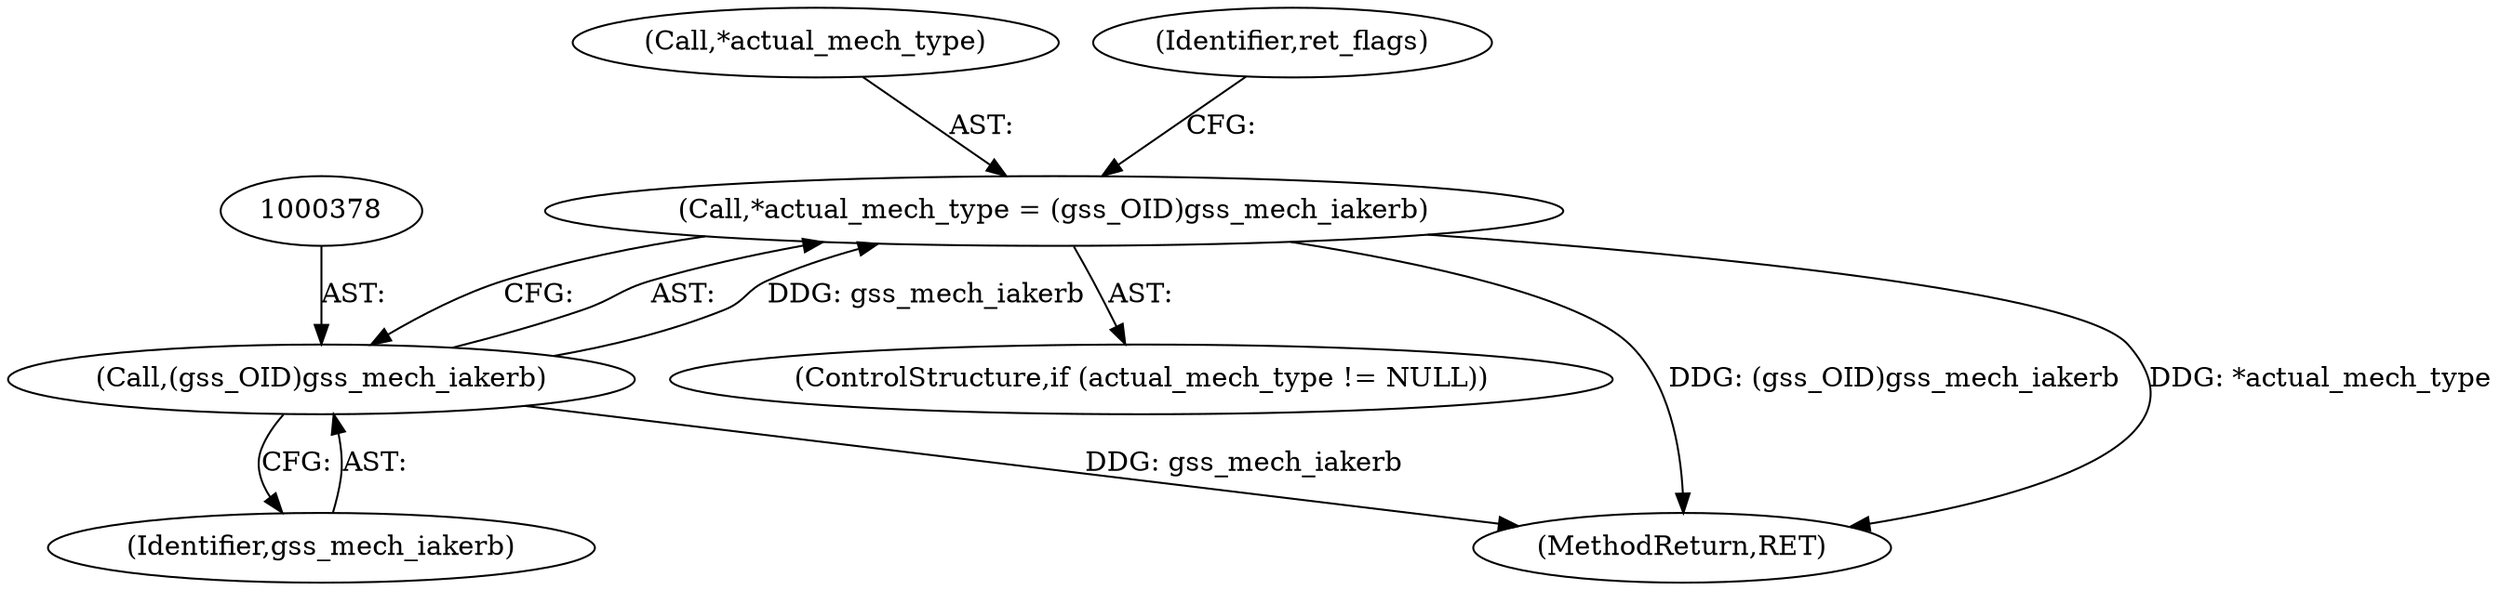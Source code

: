 digraph "0_krb5_e04f0283516e80d2f93366e0d479d13c9b5c8c2a_3@pointer" {
"1000374" [label="(Call,*actual_mech_type = (gss_OID)gss_mech_iakerb)"];
"1000377" [label="(Call,(gss_OID)gss_mech_iakerb)"];
"1000375" [label="(Call,*actual_mech_type)"];
"1000382" [label="(Identifier,ret_flags)"];
"1000370" [label="(ControlStructure,if (actual_mech_type != NULL))"];
"1000421" [label="(MethodReturn,RET)"];
"1000377" [label="(Call,(gss_OID)gss_mech_iakerb)"];
"1000374" [label="(Call,*actual_mech_type = (gss_OID)gss_mech_iakerb)"];
"1000379" [label="(Identifier,gss_mech_iakerb)"];
"1000374" -> "1000370"  [label="AST: "];
"1000374" -> "1000377"  [label="CFG: "];
"1000375" -> "1000374"  [label="AST: "];
"1000377" -> "1000374"  [label="AST: "];
"1000382" -> "1000374"  [label="CFG: "];
"1000374" -> "1000421"  [label="DDG: (gss_OID)gss_mech_iakerb"];
"1000374" -> "1000421"  [label="DDG: *actual_mech_type"];
"1000377" -> "1000374"  [label="DDG: gss_mech_iakerb"];
"1000377" -> "1000379"  [label="CFG: "];
"1000378" -> "1000377"  [label="AST: "];
"1000379" -> "1000377"  [label="AST: "];
"1000377" -> "1000421"  [label="DDG: gss_mech_iakerb"];
}
